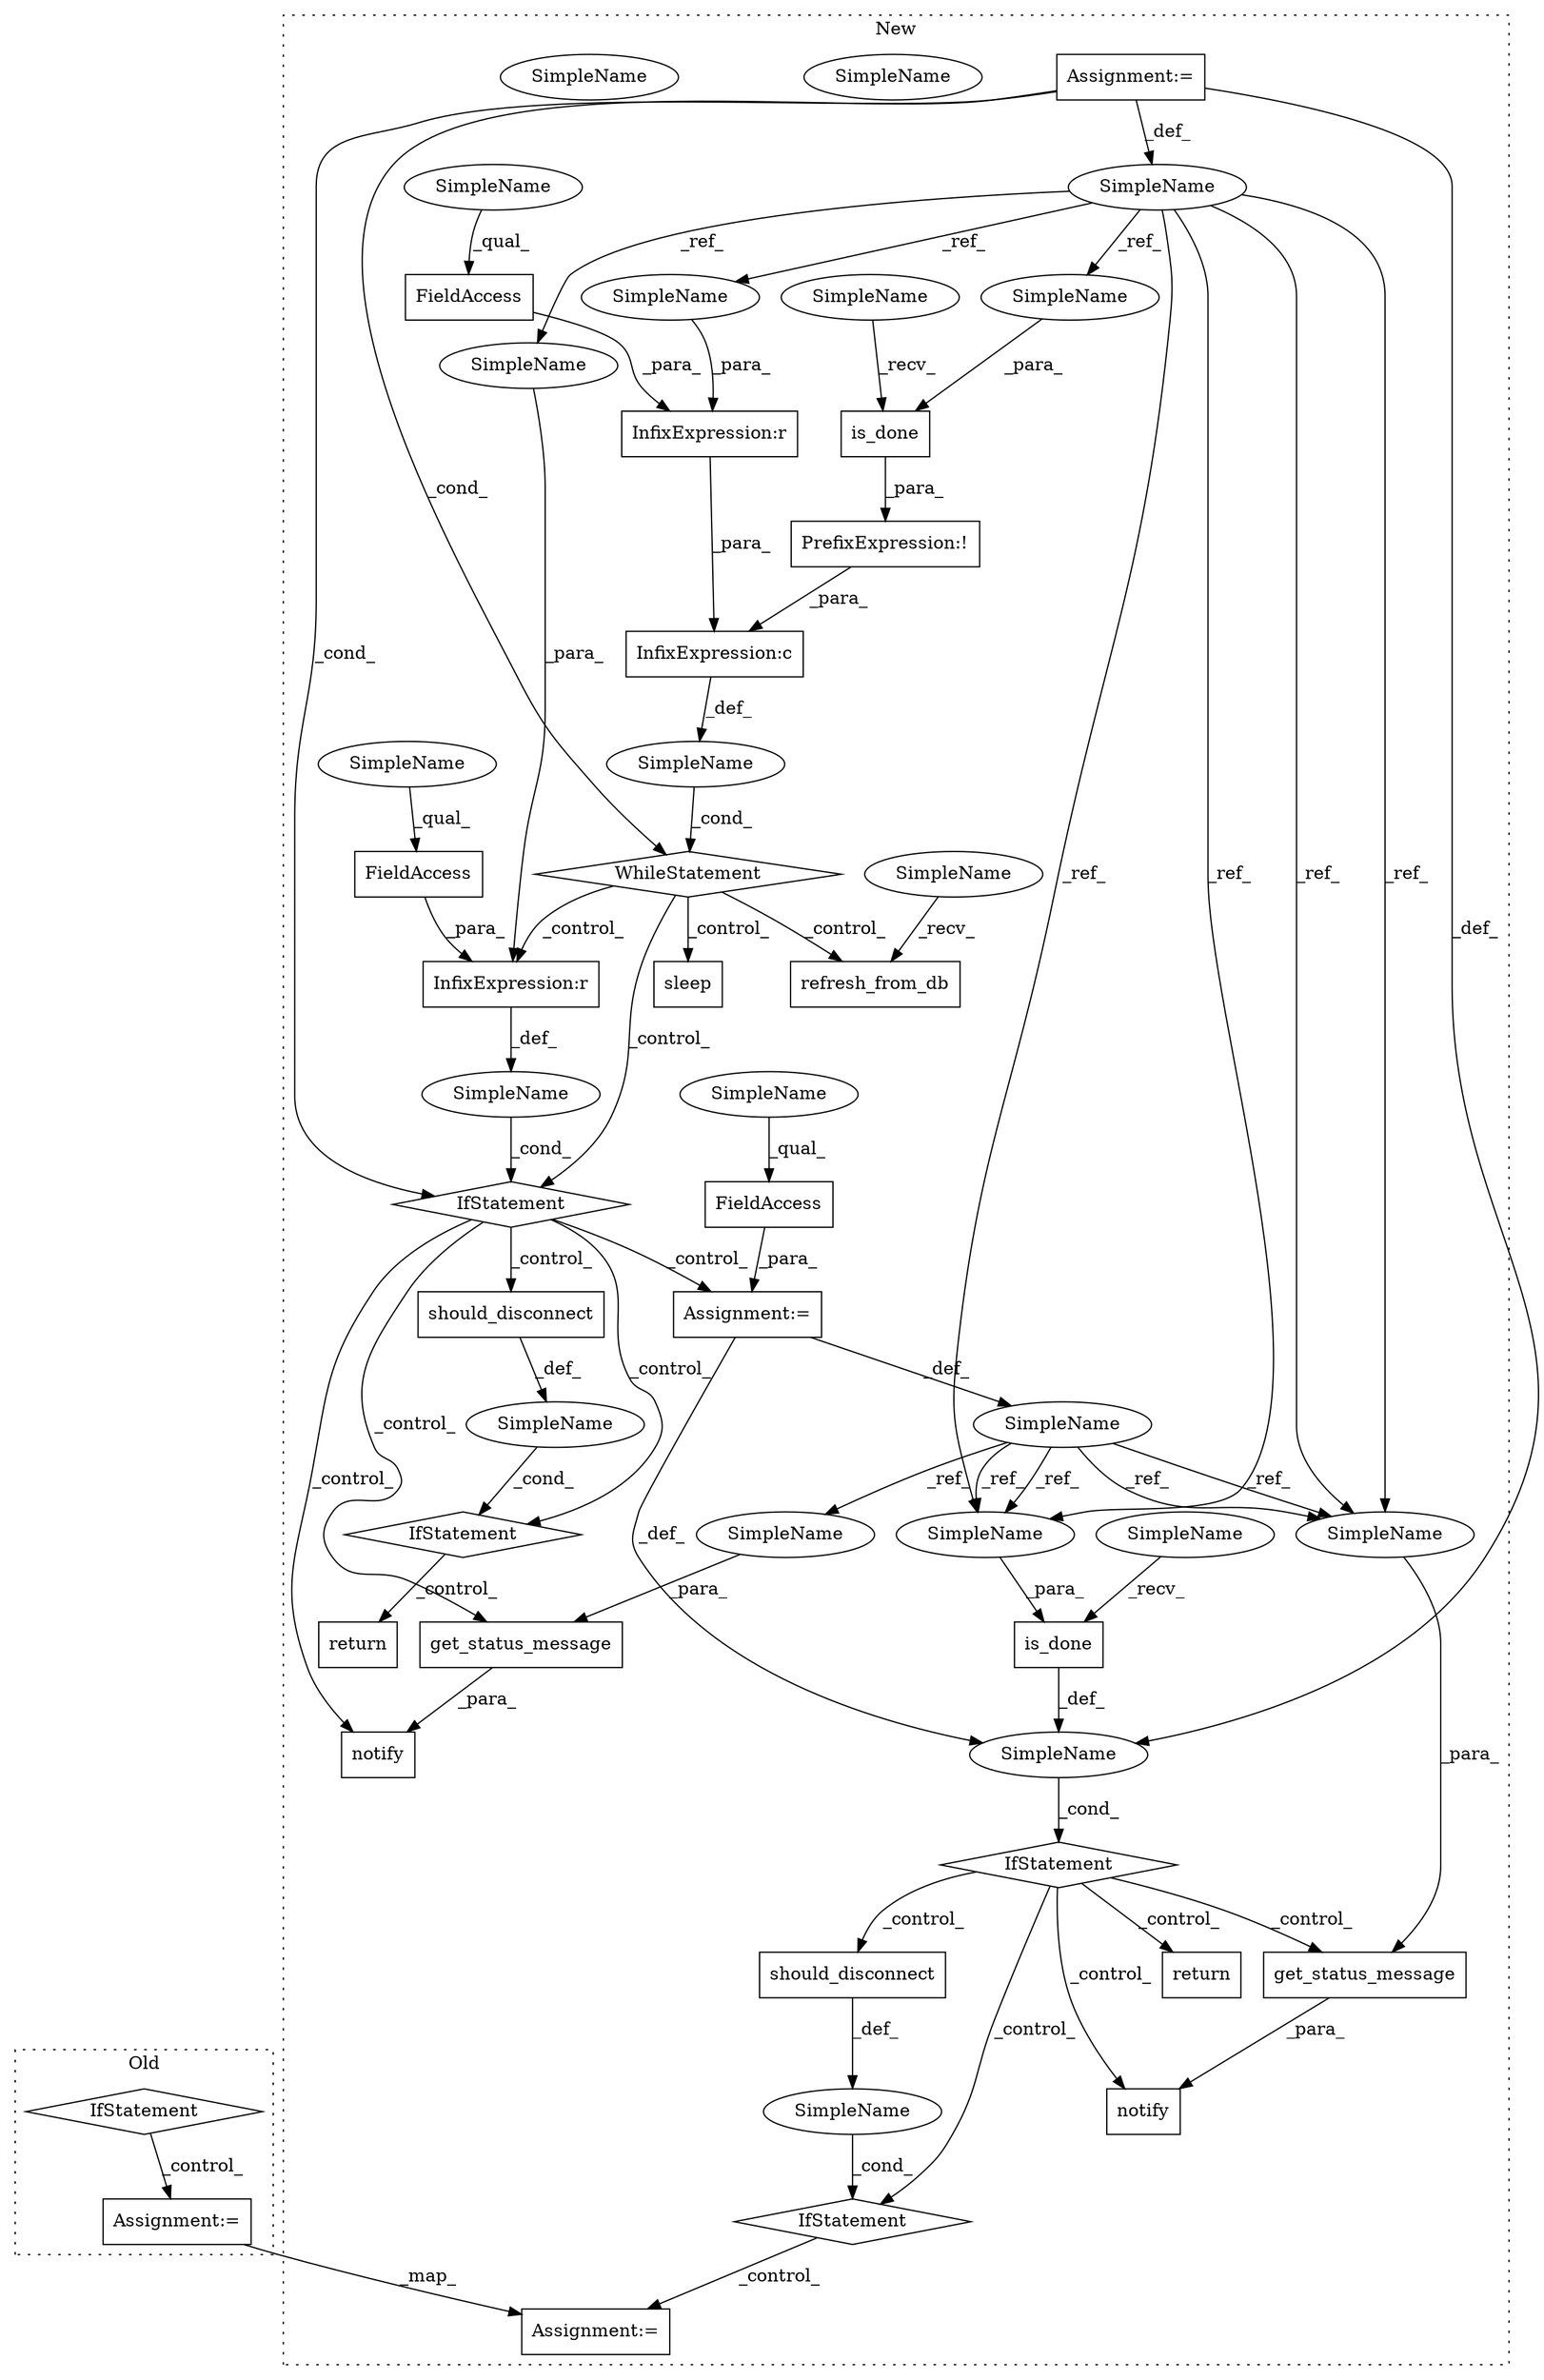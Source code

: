 digraph G {
subgraph cluster0 {
1 [label="IfStatement" a="25" s="16080,16096" l="4,2" shape="diamond"];
16 [label="Assignment:=" a="7" s="16269" l="1" shape="box"];
label = "Old";
style="dotted";
}
subgraph cluster1 {
2 [label="refresh_from_db" a="32" s="16013" l="17" shape="box"];
3 [label="SimpleName" a="42" s="" l="" shape="ellipse"];
4 [label="return" a="41" s="16215" l="7" shape="box"];
5 [label="PrefixExpression:!" a="38" s="15955" l="1" shape="box"];
6 [label="is_done" a="32" s="15976,15990" l="8,1" shape="box"];
7 [label="InfixExpression:c" a="27" s="15951" l="4" shape="box"];
8 [label="notify" a="32" s="16125,16167" l="7,1" shape="box"];
9 [label="SimpleName" a="42" s="" l="" shape="ellipse"];
10 [label="SimpleName" a="42" s="15887" l="6" shape="ellipse"];
11 [label="InfixExpression:r" a="27" s="15919" l="4" shape="box"];
12 [label="is_done" a="32" s="16310,16324" l="8,1" shape="box"];
13 [label="notify" a="32" s="16335,16377" l="7,1" shape="box"];
14 [label="SimpleName" a="42" s="" l="" shape="ellipse"];
15 [label="return" a="41" s="16447" l="7" shape="box"];
17 [label="Assignment:=" a="7" s="17322" l="1" shape="box"];
18 [label="sleep" a="32" s="16255,16273" l="6,1" shape="box"];
19 [label="should_disconnect" a="32" s="16182" l="19" shape="box"];
20 [label="SimpleName" a="42" s="16086" l="6" shape="ellipse"];
21 [label="get_status_message" a="32" s="16141,16166" l="19,1" shape="box"];
22 [label="should_disconnect" a="32" s="17279" l="19" shape="box"];
23 [label="InfixExpression:r" a="27" s="16048" l="4" shape="box"];
24 [label="FieldAccess" a="22" s="16093" l="22" shape="box"];
25 [label="get_status_message" a="32" s="16351,16376" l="19,1" shape="box"];
26 [label="SimpleName" a="42" s="" l="" shape="ellipse"];
27 [label="IfStatement" a="25" s="17275,17298" l="4,2" shape="diamond"];
28 [label="SimpleName" a="42" s="" l="" shape="ellipse"];
29 [label="IfStatement" a="25" s="16178,16201" l="4,2" shape="diamond"];
30 [label="FieldAccess" a="22" s="15923" l="27" shape="box"];
31 [label="FieldAccess" a="22" s="16052" l="22" shape="box"];
32 [label="IfStatement" a="25" s="16038,16074" l="4,2" shape="diamond"];
33 [label="WhileStatement" a="61" s="15904,15992" l="7,2" shape="diamond"];
34 [label="IfStatement" a="25" s="16286,16325" l="4,2" shape="diamond"];
35 [label="Assignment:=" a="7" s="15893" l="1" shape="box"];
36 [label="Assignment:=" a="7" s="16092" l="1" shape="box"];
37 [label="SimpleName" a="42" s="16052" l="10" shape="ellipse"];
38 [label="SimpleName" a="42" s="16002" l="10" shape="ellipse"];
39 [label="SimpleName" a="42" s="16093" l="10" shape="ellipse"];
40 [label="SimpleName" a="42" s="15913" l="6" shape="ellipse"];
41 [label="SimpleName" a="42" s="16370" l="6" shape="ellipse"];
42 [label="SimpleName" a="42" s="16042" l="6" shape="ellipse"];
43 [label="SimpleName" a="42" s="16318" l="6" shape="ellipse"];
44 [label="SimpleName" a="42" s="15984" l="6" shape="ellipse"];
45 [label="SimpleName" a="42" s="15956" l="19" shape="ellipse"];
46 [label="SimpleName" a="42" s="16290" l="19" shape="ellipse"];
47 [label="SimpleName" a="42" s="15923" l="19" shape="ellipse"];
48 [label="SimpleName" a="42" s="16318" l="6" shape="ellipse"];
49 [label="SimpleName" a="42" s="16370" l="6" shape="ellipse"];
50 [label="SimpleName" a="42" s="16160" l="6" shape="ellipse"];
label = "New";
style="dotted";
}
1 -> 16 [label="_control_"];
3 -> 33 [label="_cond_"];
5 -> 7 [label="_para_"];
6 -> 5 [label="_para_"];
7 -> 3 [label="_def_"];
9 -> 32 [label="_cond_"];
10 -> 49 [label="_ref_"];
10 -> 42 [label="_ref_"];
10 -> 44 [label="_ref_"];
10 -> 48 [label="_ref_"];
10 -> 40 [label="_ref_"];
10 -> 49 [label="_ref_"];
10 -> 48 [label="_ref_"];
11 -> 7 [label="_para_"];
12 -> 14 [label="_def_"];
14 -> 34 [label="_cond_"];
16 -> 17 [label="_map_"];
19 -> 28 [label="_def_"];
20 -> 48 [label="_ref_"];
20 -> 50 [label="_ref_"];
20 -> 49 [label="_ref_"];
20 -> 48 [label="_ref_"];
20 -> 49 [label="_ref_"];
21 -> 8 [label="_para_"];
22 -> 26 [label="_def_"];
23 -> 9 [label="_def_"];
24 -> 36 [label="_para_"];
25 -> 13 [label="_para_"];
26 -> 27 [label="_cond_"];
27 -> 17 [label="_control_"];
28 -> 29 [label="_cond_"];
29 -> 4 [label="_control_"];
30 -> 11 [label="_para_"];
31 -> 23 [label="_para_"];
32 -> 19 [label="_control_"];
32 -> 8 [label="_control_"];
32 -> 29 [label="_control_"];
32 -> 36 [label="_control_"];
32 -> 21 [label="_control_"];
33 -> 18 [label="_control_"];
33 -> 23 [label="_control_"];
33 -> 32 [label="_control_"];
33 -> 2 [label="_control_"];
34 -> 15 [label="_control_"];
34 -> 13 [label="_control_"];
34 -> 27 [label="_control_"];
34 -> 22 [label="_control_"];
34 -> 25 [label="_control_"];
35 -> 10 [label="_def_"];
35 -> 32 [label="_cond_"];
35 -> 14 [label="_def_"];
35 -> 33 [label="_cond_"];
36 -> 20 [label="_def_"];
36 -> 14 [label="_def_"];
37 -> 31 [label="_qual_"];
38 -> 2 [label="_recv_"];
39 -> 24 [label="_qual_"];
40 -> 11 [label="_para_"];
42 -> 23 [label="_para_"];
44 -> 6 [label="_para_"];
45 -> 6 [label="_recv_"];
46 -> 12 [label="_recv_"];
47 -> 30 [label="_qual_"];
48 -> 12 [label="_para_"];
49 -> 25 [label="_para_"];
50 -> 21 [label="_para_"];
}